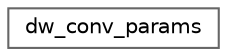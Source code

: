 digraph "Graphical Class Hierarchy"
{
 // LATEX_PDF_SIZE
  bgcolor="transparent";
  edge [fontname=Helvetica,fontsize=10,labelfontname=Helvetica,labelfontsize=10];
  node [fontname=Helvetica,fontsize=10,shape=box,height=0.2,width=0.4];
  rankdir="LR";
  Node0 [id="Node000000",label="dw_conv_params",height=0.2,width=0.4,color="grey40", fillcolor="white", style="filled",URL="$structdw__conv__params.html",tooltip="params specific to depthwise convolution 2d"];
}
